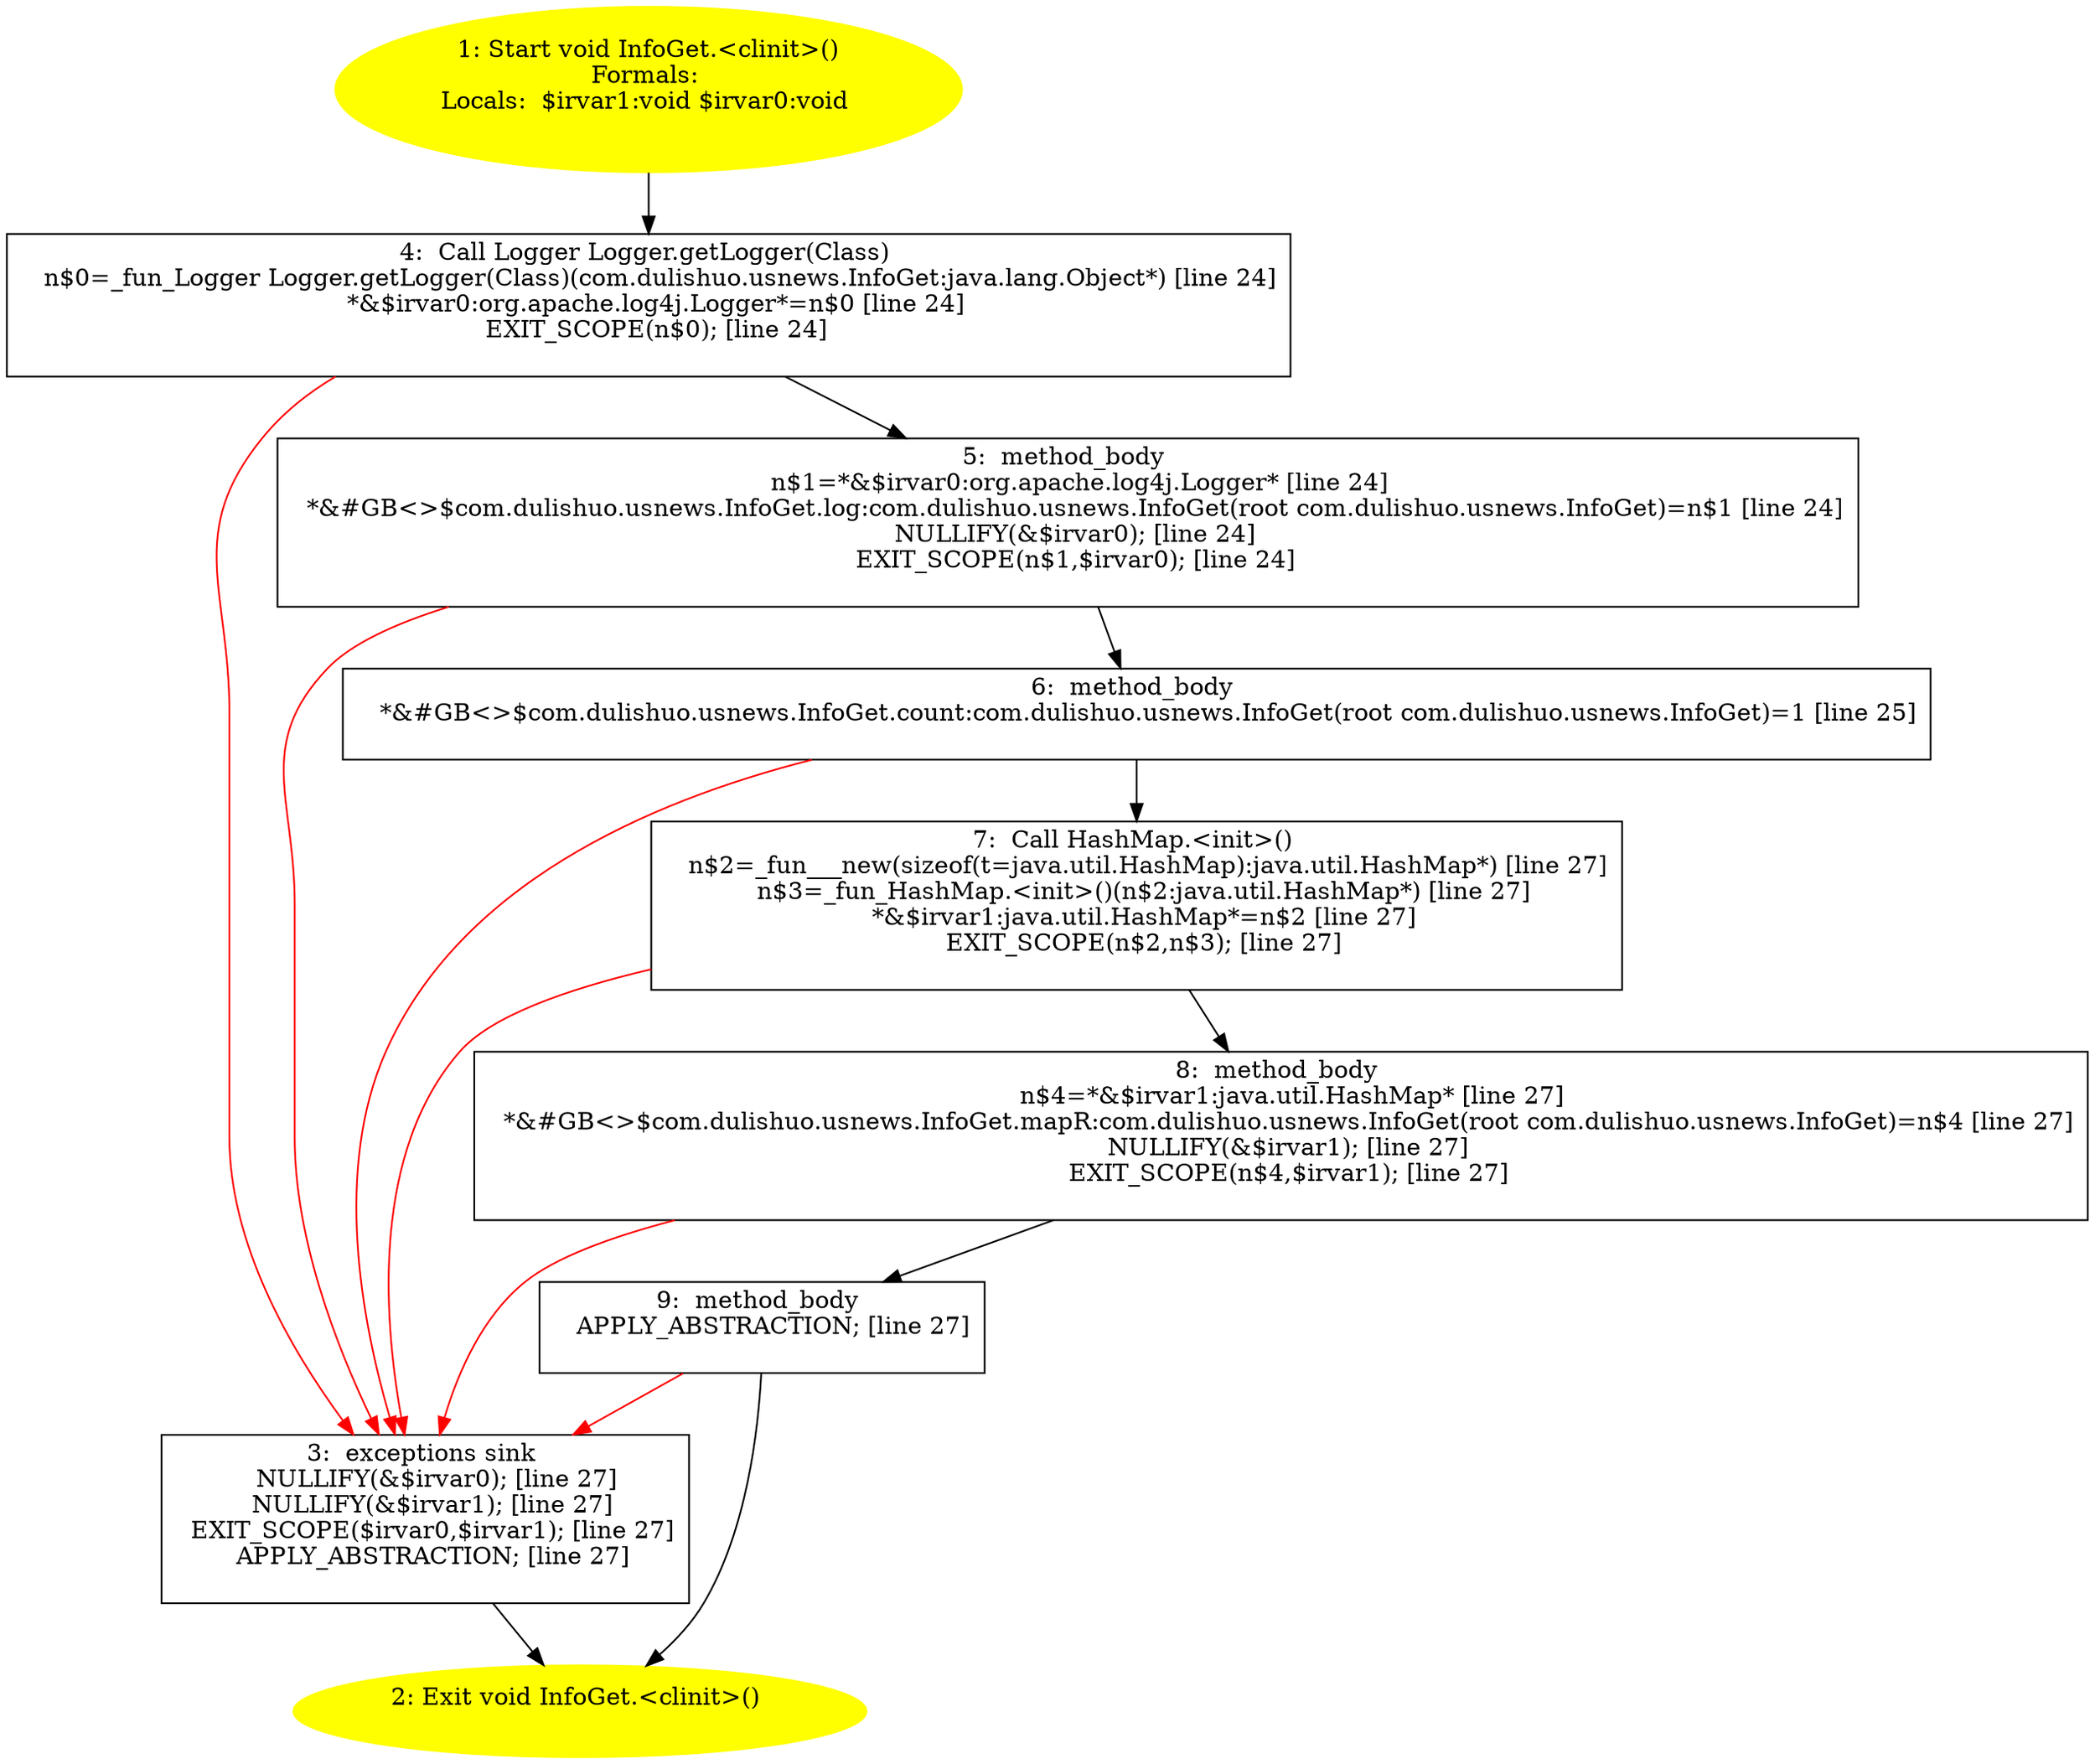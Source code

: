 /* @generated */
digraph cfg {
"com.dulishuo.usnews.InfoGet.<clinit>():void.221c1e9c0d3440bcce3f4bebab83aa59_1" [label="1: Start void InfoGet.<clinit>()\nFormals: \nLocals:  $irvar1:void $irvar0:void \n  " color=yellow style=filled]
	

	 "com.dulishuo.usnews.InfoGet.<clinit>():void.221c1e9c0d3440bcce3f4bebab83aa59_1" -> "com.dulishuo.usnews.InfoGet.<clinit>():void.221c1e9c0d3440bcce3f4bebab83aa59_4" ;
"com.dulishuo.usnews.InfoGet.<clinit>():void.221c1e9c0d3440bcce3f4bebab83aa59_2" [label="2: Exit void InfoGet.<clinit>() \n  " color=yellow style=filled]
	

"com.dulishuo.usnews.InfoGet.<clinit>():void.221c1e9c0d3440bcce3f4bebab83aa59_3" [label="3:  exceptions sink \n   NULLIFY(&$irvar0); [line 27]\n  NULLIFY(&$irvar1); [line 27]\n  EXIT_SCOPE($irvar0,$irvar1); [line 27]\n  APPLY_ABSTRACTION; [line 27]\n " shape="box"]
	

	 "com.dulishuo.usnews.InfoGet.<clinit>():void.221c1e9c0d3440bcce3f4bebab83aa59_3" -> "com.dulishuo.usnews.InfoGet.<clinit>():void.221c1e9c0d3440bcce3f4bebab83aa59_2" ;
"com.dulishuo.usnews.InfoGet.<clinit>():void.221c1e9c0d3440bcce3f4bebab83aa59_4" [label="4:  Call Logger Logger.getLogger(Class) \n   n$0=_fun_Logger Logger.getLogger(Class)(com.dulishuo.usnews.InfoGet:java.lang.Object*) [line 24]\n  *&$irvar0:org.apache.log4j.Logger*=n$0 [line 24]\n  EXIT_SCOPE(n$0); [line 24]\n " shape="box"]
	

	 "com.dulishuo.usnews.InfoGet.<clinit>():void.221c1e9c0d3440bcce3f4bebab83aa59_4" -> "com.dulishuo.usnews.InfoGet.<clinit>():void.221c1e9c0d3440bcce3f4bebab83aa59_5" ;
	 "com.dulishuo.usnews.InfoGet.<clinit>():void.221c1e9c0d3440bcce3f4bebab83aa59_4" -> "com.dulishuo.usnews.InfoGet.<clinit>():void.221c1e9c0d3440bcce3f4bebab83aa59_3" [color="red" ];
"com.dulishuo.usnews.InfoGet.<clinit>():void.221c1e9c0d3440bcce3f4bebab83aa59_5" [label="5:  method_body \n   n$1=*&$irvar0:org.apache.log4j.Logger* [line 24]\n  *&#GB<>$com.dulishuo.usnews.InfoGet.log:com.dulishuo.usnews.InfoGet(root com.dulishuo.usnews.InfoGet)=n$1 [line 24]\n  NULLIFY(&$irvar0); [line 24]\n  EXIT_SCOPE(n$1,$irvar0); [line 24]\n " shape="box"]
	

	 "com.dulishuo.usnews.InfoGet.<clinit>():void.221c1e9c0d3440bcce3f4bebab83aa59_5" -> "com.dulishuo.usnews.InfoGet.<clinit>():void.221c1e9c0d3440bcce3f4bebab83aa59_6" ;
	 "com.dulishuo.usnews.InfoGet.<clinit>():void.221c1e9c0d3440bcce3f4bebab83aa59_5" -> "com.dulishuo.usnews.InfoGet.<clinit>():void.221c1e9c0d3440bcce3f4bebab83aa59_3" [color="red" ];
"com.dulishuo.usnews.InfoGet.<clinit>():void.221c1e9c0d3440bcce3f4bebab83aa59_6" [label="6:  method_body \n   *&#GB<>$com.dulishuo.usnews.InfoGet.count:com.dulishuo.usnews.InfoGet(root com.dulishuo.usnews.InfoGet)=1 [line 25]\n " shape="box"]
	

	 "com.dulishuo.usnews.InfoGet.<clinit>():void.221c1e9c0d3440bcce3f4bebab83aa59_6" -> "com.dulishuo.usnews.InfoGet.<clinit>():void.221c1e9c0d3440bcce3f4bebab83aa59_7" ;
	 "com.dulishuo.usnews.InfoGet.<clinit>():void.221c1e9c0d3440bcce3f4bebab83aa59_6" -> "com.dulishuo.usnews.InfoGet.<clinit>():void.221c1e9c0d3440bcce3f4bebab83aa59_3" [color="red" ];
"com.dulishuo.usnews.InfoGet.<clinit>():void.221c1e9c0d3440bcce3f4bebab83aa59_7" [label="7:  Call HashMap.<init>() \n   n$2=_fun___new(sizeof(t=java.util.HashMap):java.util.HashMap*) [line 27]\n  n$3=_fun_HashMap.<init>()(n$2:java.util.HashMap*) [line 27]\n  *&$irvar1:java.util.HashMap*=n$2 [line 27]\n  EXIT_SCOPE(n$2,n$3); [line 27]\n " shape="box"]
	

	 "com.dulishuo.usnews.InfoGet.<clinit>():void.221c1e9c0d3440bcce3f4bebab83aa59_7" -> "com.dulishuo.usnews.InfoGet.<clinit>():void.221c1e9c0d3440bcce3f4bebab83aa59_8" ;
	 "com.dulishuo.usnews.InfoGet.<clinit>():void.221c1e9c0d3440bcce3f4bebab83aa59_7" -> "com.dulishuo.usnews.InfoGet.<clinit>():void.221c1e9c0d3440bcce3f4bebab83aa59_3" [color="red" ];
"com.dulishuo.usnews.InfoGet.<clinit>():void.221c1e9c0d3440bcce3f4bebab83aa59_8" [label="8:  method_body \n   n$4=*&$irvar1:java.util.HashMap* [line 27]\n  *&#GB<>$com.dulishuo.usnews.InfoGet.mapR:com.dulishuo.usnews.InfoGet(root com.dulishuo.usnews.InfoGet)=n$4 [line 27]\n  NULLIFY(&$irvar1); [line 27]\n  EXIT_SCOPE(n$4,$irvar1); [line 27]\n " shape="box"]
	

	 "com.dulishuo.usnews.InfoGet.<clinit>():void.221c1e9c0d3440bcce3f4bebab83aa59_8" -> "com.dulishuo.usnews.InfoGet.<clinit>():void.221c1e9c0d3440bcce3f4bebab83aa59_9" ;
	 "com.dulishuo.usnews.InfoGet.<clinit>():void.221c1e9c0d3440bcce3f4bebab83aa59_8" -> "com.dulishuo.usnews.InfoGet.<clinit>():void.221c1e9c0d3440bcce3f4bebab83aa59_3" [color="red" ];
"com.dulishuo.usnews.InfoGet.<clinit>():void.221c1e9c0d3440bcce3f4bebab83aa59_9" [label="9:  method_body \n   APPLY_ABSTRACTION; [line 27]\n " shape="box"]
	

	 "com.dulishuo.usnews.InfoGet.<clinit>():void.221c1e9c0d3440bcce3f4bebab83aa59_9" -> "com.dulishuo.usnews.InfoGet.<clinit>():void.221c1e9c0d3440bcce3f4bebab83aa59_2" ;
	 "com.dulishuo.usnews.InfoGet.<clinit>():void.221c1e9c0d3440bcce3f4bebab83aa59_9" -> "com.dulishuo.usnews.InfoGet.<clinit>():void.221c1e9c0d3440bcce3f4bebab83aa59_3" [color="red" ];
}
